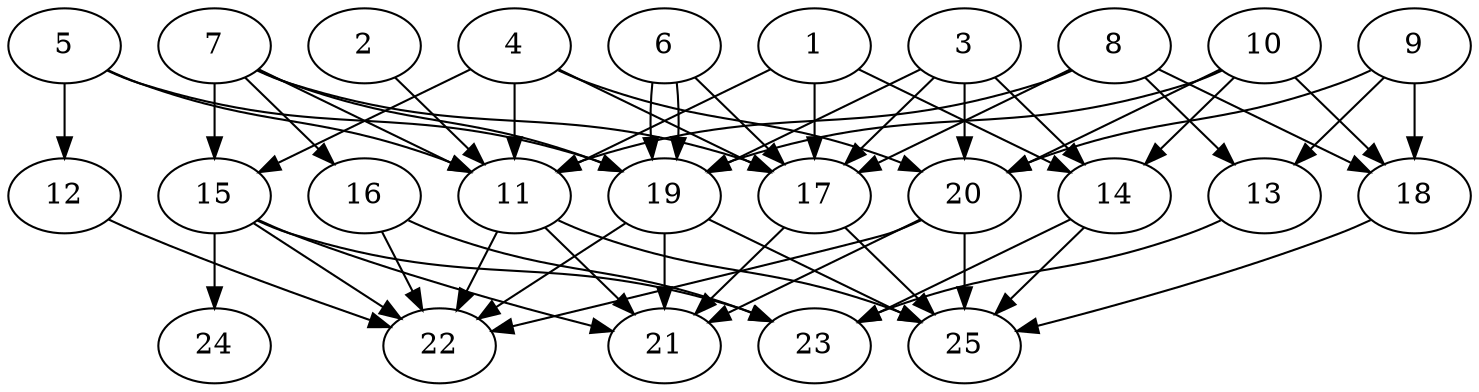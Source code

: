// DAG automatically generated by daggen at Tue Aug  6 16:26:47 2019
// ./daggen --dot -n 25 --ccr 0.3 --fat 0.7 --regular 0.5 --density 0.6 --mindata 5242880 --maxdata 52428800 
digraph G {
  1 [size="106653013", alpha="0.12", expect_size="31995904"] 
  1 -> 11 [size ="31995904"]
  1 -> 14 [size ="31995904"]
  1 -> 17 [size ="31995904"]
  2 [size="41710933", alpha="0.15", expect_size="12513280"] 
  2 -> 11 [size ="12513280"]
  3 [size="32699733", alpha="0.07", expect_size="9809920"] 
  3 -> 14 [size ="9809920"]
  3 -> 17 [size ="9809920"]
  3 -> 19 [size ="9809920"]
  3 -> 20 [size ="9809920"]
  4 [size="77632853", alpha="0.15", expect_size="23289856"] 
  4 -> 11 [size ="23289856"]
  4 -> 15 [size ="23289856"]
  4 -> 17 [size ="23289856"]
  4 -> 20 [size ="23289856"]
  5 [size="75984213", alpha="0.16", expect_size="22795264"] 
  5 -> 11 [size ="22795264"]
  5 -> 12 [size ="22795264"]
  5 -> 19 [size ="22795264"]
  6 [size="92026880", alpha="0.12", expect_size="27608064"] 
  6 -> 17 [size ="27608064"]
  6 -> 19 [size ="27608064"]
  6 -> 19 [size ="27608064"]
  7 [size="149169493", alpha="0.01", expect_size="44750848"] 
  7 -> 11 [size ="44750848"]
  7 -> 15 [size ="44750848"]
  7 -> 16 [size ="44750848"]
  7 -> 17 [size ="44750848"]
  7 -> 19 [size ="44750848"]
  8 [size="21783893", alpha="0.19", expect_size="6535168"] 
  8 -> 11 [size ="6535168"]
  8 -> 13 [size ="6535168"]
  8 -> 17 [size ="6535168"]
  8 -> 18 [size ="6535168"]
  9 [size="41000960", alpha="0.18", expect_size="12300288"] 
  9 -> 13 [size ="12300288"]
  9 -> 18 [size ="12300288"]
  9 -> 20 [size ="12300288"]
  10 [size="135775573", alpha="0.12", expect_size="40732672"] 
  10 -> 14 [size ="40732672"]
  10 -> 18 [size ="40732672"]
  10 -> 19 [size ="40732672"]
  10 -> 20 [size ="40732672"]
  11 [size="134464853", alpha="0.10", expect_size="40339456"] 
  11 -> 21 [size ="40339456"]
  11 -> 22 [size ="40339456"]
  11 -> 25 [size ="40339456"]
  12 [size="73888427", alpha="0.19", expect_size="22166528"] 
  12 -> 22 [size ="22166528"]
  13 [size="34034347", alpha="0.01", expect_size="10210304"] 
  13 -> 23 [size ="10210304"]
  14 [size="88494080", alpha="0.14", expect_size="26548224"] 
  14 -> 23 [size ="26548224"]
  14 -> 25 [size ="26548224"]
  15 [size="52616533", alpha="0.16", expect_size="15784960"] 
  15 -> 21 [size ="15784960"]
  15 -> 22 [size ="15784960"]
  15 -> 23 [size ="15784960"]
  15 -> 24 [size ="15784960"]
  16 [size="19968000", alpha="0.19", expect_size="5990400"] 
  16 -> 22 [size ="5990400"]
  16 -> 23 [size ="5990400"]
  17 [size="112506880", alpha="0.04", expect_size="33752064"] 
  17 -> 21 [size ="33752064"]
  17 -> 25 [size ="33752064"]
  18 [size="123985920", alpha="0.10", expect_size="37195776"] 
  18 -> 25 [size ="37195776"]
  19 [size="118210560", alpha="0.01", expect_size="35463168"] 
  19 -> 21 [size ="35463168"]
  19 -> 22 [size ="35463168"]
  19 -> 25 [size ="35463168"]
  20 [size="105246720", alpha="0.04", expect_size="31574016"] 
  20 -> 21 [size ="31574016"]
  20 -> 22 [size ="31574016"]
  20 -> 25 [size ="31574016"]
  21 [size="44165120", alpha="0.19", expect_size="13249536"] 
  22 [size="121108480", alpha="0.18", expect_size="36332544"] 
  23 [size="112032427", alpha="0.18", expect_size="33609728"] 
  24 [size="120637440", alpha="0.05", expect_size="36191232"] 
  25 [size="76721493", alpha="0.00", expect_size="23016448"] 
}
